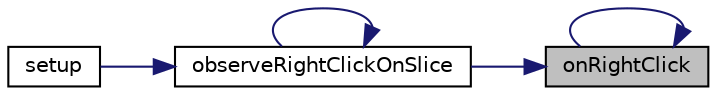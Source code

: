 digraph "onRightClick"
{
 // LATEX_PDF_SIZE
  bgcolor="transparent";
  edge [fontname="Helvetica",fontsize="10",labelfontname="Helvetica",labelfontsize="10"];
  node [fontname="Helvetica",fontsize="10",shape=record];
  rankdir="RL";
  Node1 [label="onRightClick",height=0.2,width=0.4,color="black", fillcolor="grey75", style="filled", fontcolor="black",tooltip=" "];
  Node1 -> Node2 [dir="back",color="midnightblue",fontsize="10",style="solid",fontname="Helvetica"];
  Node2 [label="observeRightClickOnSlice",height=0.2,width=0.4,color="black",URL="$class_p_r_i_s_m_1_1_p_r_i_s_m_widget.html#ad5a2b5d7ab787e001b00ae7206e4b31d",tooltip=" "];
  Node2 -> Node2 [dir="back",color="midnightblue",fontsize="10",style="solid",fontname="Helvetica"];
  Node2 -> Node3 [dir="back",color="midnightblue",fontsize="10",style="solid",fontname="Helvetica"];
  Node3 [label="setup",height=0.2,width=0.4,color="black",URL="$class_p_r_i_s_m_1_1_p_r_i_s_m_widget.html#ade41f93307784822f8bc17e85964d427",tooltip=" "];
  Node1 -> Node1 [dir="back",color="midnightblue",fontsize="10",style="solid",fontname="Helvetica"];
}
